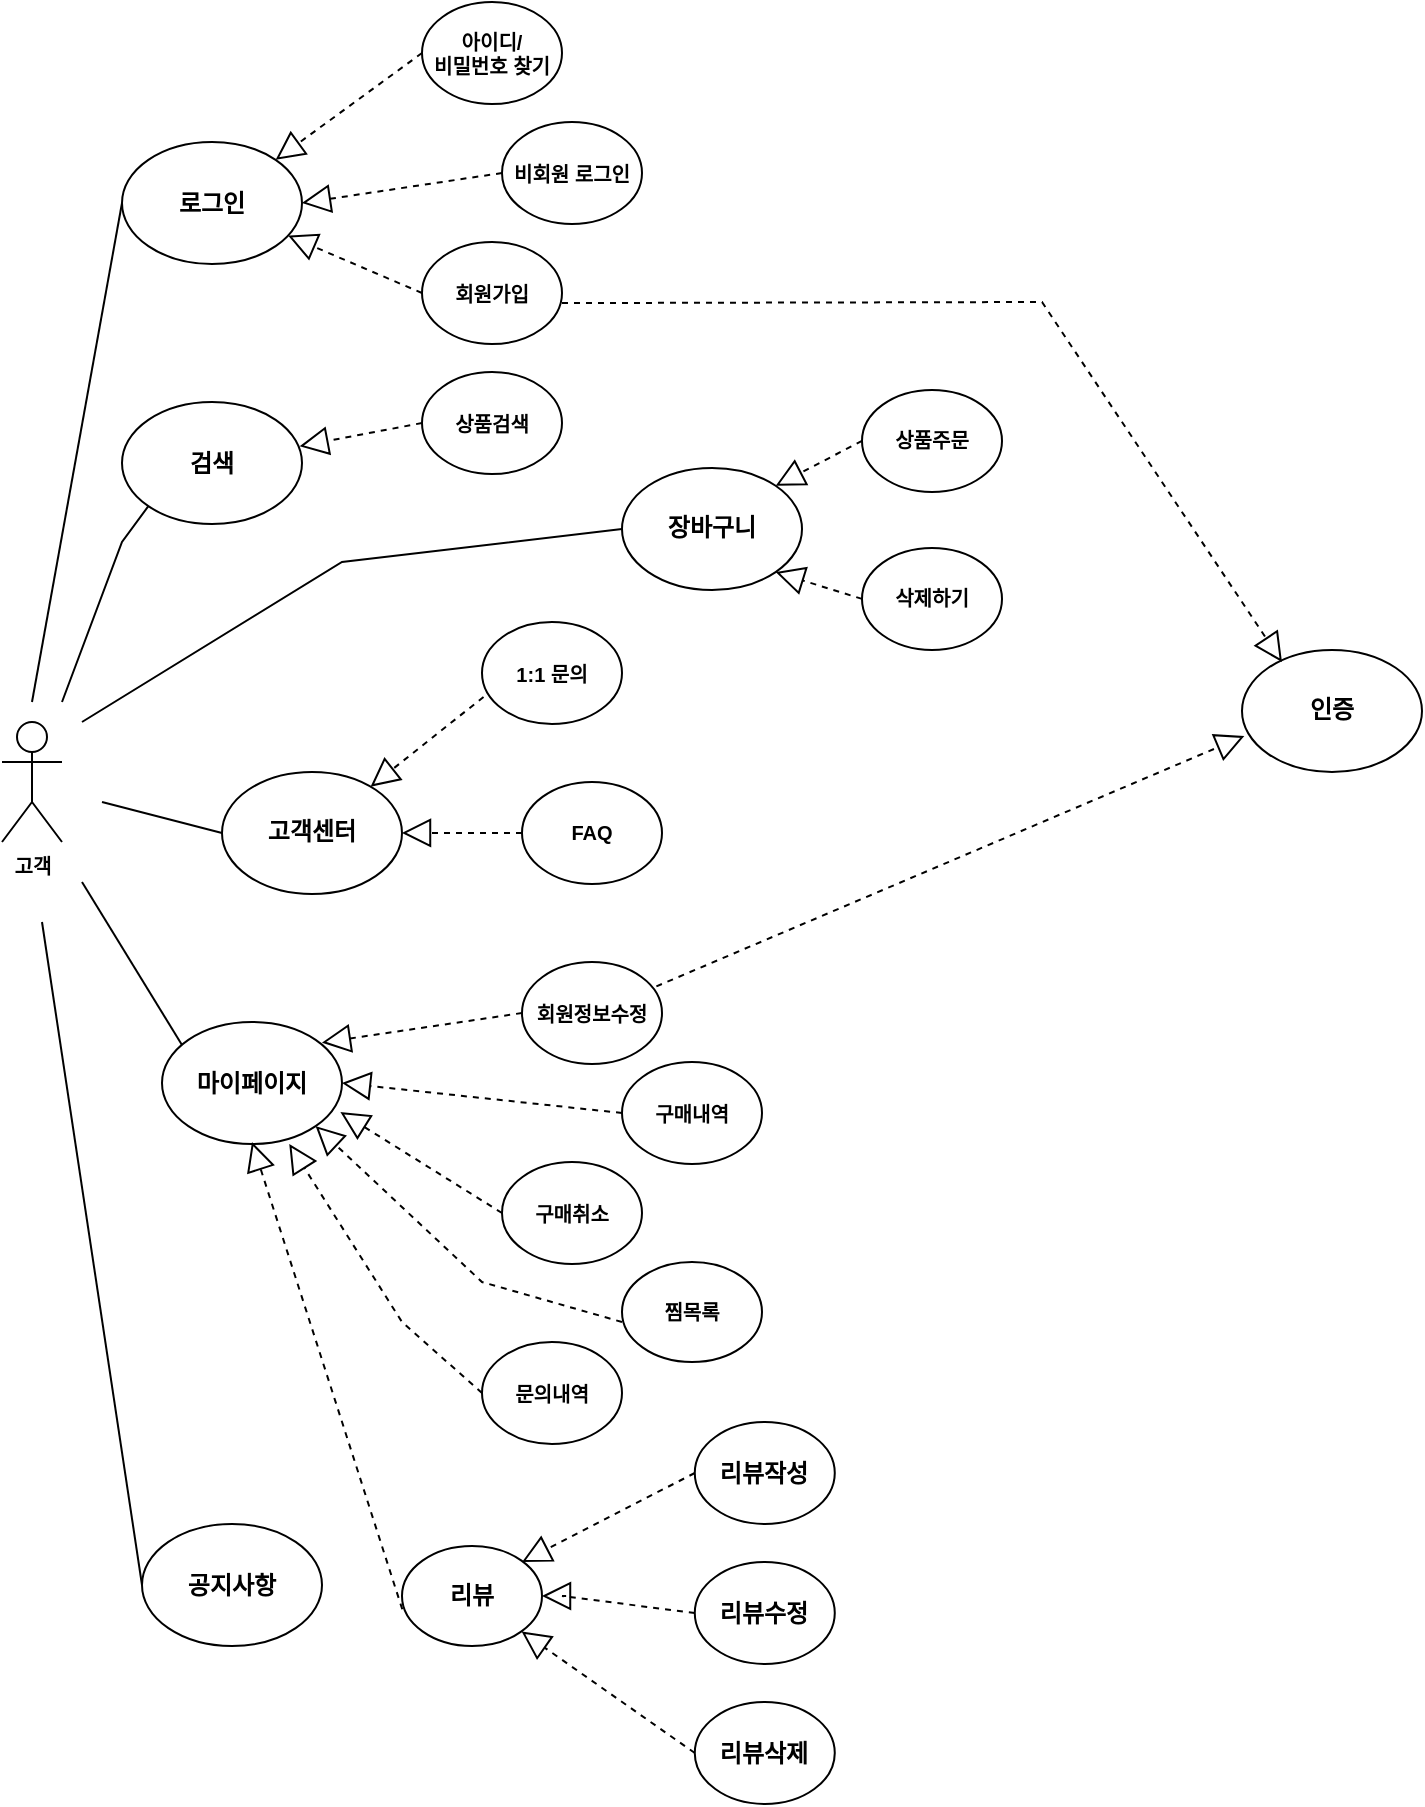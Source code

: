 <mxfile version="15.6.8" type="github">
  <diagram id="B6r3BOdKS04X0gsQsjvU" name="Page-1">
    <mxGraphModel dx="1550" dy="867" grid="1" gridSize="10" guides="1" tooltips="1" connect="1" arrows="1" fold="1" page="1" pageScale="1" pageWidth="1390" pageHeight="980" math="0" shadow="0">
      <root>
        <mxCell id="0" />
        <mxCell id="1" parent="0" />
        <mxCell id="a5ZnZFO5k9ZY8b-LJ0SS-1" value="&lt;b&gt;로그인&lt;/b&gt;" style="ellipse;whiteSpace=wrap;html=1;" vertex="1" parent="1">
          <mxGeometry x="80" y="130" width="90" height="61" as="geometry" />
        </mxCell>
        <mxCell id="a5ZnZFO5k9ZY8b-LJ0SS-3" value="&lt;b&gt;검색&lt;/b&gt;" style="ellipse;whiteSpace=wrap;html=1;" vertex="1" parent="1">
          <mxGeometry x="80" y="260" width="90" height="61" as="geometry" />
        </mxCell>
        <mxCell id="a5ZnZFO5k9ZY8b-LJ0SS-4" value="장바구니" style="ellipse;whiteSpace=wrap;html=1;fontStyle=1" vertex="1" parent="1">
          <mxGeometry x="330" y="292.96" width="90" height="61" as="geometry" />
        </mxCell>
        <mxCell id="a5ZnZFO5k9ZY8b-LJ0SS-5" value="리뷰" style="ellipse;whiteSpace=wrap;html=1;fontStyle=1" vertex="1" parent="1">
          <mxGeometry x="220" y="832" width="70" height="50" as="geometry" />
        </mxCell>
        <mxCell id="a5ZnZFO5k9ZY8b-LJ0SS-6" value="고객센터" style="ellipse;whiteSpace=wrap;html=1;fontStyle=1" vertex="1" parent="1">
          <mxGeometry x="130" y="444.96" width="90" height="61" as="geometry" />
        </mxCell>
        <mxCell id="a5ZnZFO5k9ZY8b-LJ0SS-10" value="" style="endArrow=none;html=1;rounded=0;entryX=0;entryY=1;entryDx=0;entryDy=0;" edge="1" parent="1" target="a5ZnZFO5k9ZY8b-LJ0SS-3">
          <mxGeometry width="50" height="50" relative="1" as="geometry">
            <mxPoint x="50" y="410" as="sourcePoint" />
            <mxPoint x="130" y="270" as="targetPoint" />
            <Array as="points">
              <mxPoint x="80" y="330" />
            </Array>
          </mxGeometry>
        </mxCell>
        <mxCell id="a5ZnZFO5k9ZY8b-LJ0SS-11" value="" style="endArrow=none;html=1;rounded=0;entryX=0;entryY=0.5;entryDx=0;entryDy=0;" edge="1" parent="1" target="a5ZnZFO5k9ZY8b-LJ0SS-4">
          <mxGeometry width="50" height="50" relative="1" as="geometry">
            <mxPoint x="60" y="420" as="sourcePoint" />
            <mxPoint x="190" y="550" as="targetPoint" />
            <Array as="points">
              <mxPoint x="190" y="340" />
            </Array>
          </mxGeometry>
        </mxCell>
        <mxCell id="a5ZnZFO5k9ZY8b-LJ0SS-13" value="" style="endArrow=none;html=1;rounded=0;entryX=0;entryY=0.5;entryDx=0;entryDy=0;" edge="1" parent="1" target="a5ZnZFO5k9ZY8b-LJ0SS-6">
          <mxGeometry width="50" height="50" relative="1" as="geometry">
            <mxPoint x="70" y="460" as="sourcePoint" />
            <mxPoint x="-10" y="454.96" as="targetPoint" />
            <Array as="points" />
          </mxGeometry>
        </mxCell>
        <mxCell id="a5ZnZFO5k9ZY8b-LJ0SS-14" value="" style="endArrow=none;html=1;rounded=0;entryX=0;entryY=0.5;entryDx=0;entryDy=0;" edge="1" parent="1" target="a5ZnZFO5k9ZY8b-LJ0SS-1">
          <mxGeometry width="50" height="50" relative="1" as="geometry">
            <mxPoint x="35" y="410" as="sourcePoint" />
            <mxPoint x="190" y="350" as="targetPoint" />
          </mxGeometry>
        </mxCell>
        <mxCell id="a5ZnZFO5k9ZY8b-LJ0SS-16" value="아이디/&lt;br style=&quot;font-size: 10px;&quot;&gt;비밀번호 찾기" style="ellipse;whiteSpace=wrap;html=1;fontStyle=1;fontSize=10;" vertex="1" parent="1">
          <mxGeometry x="230" y="60" width="70" height="51" as="geometry" />
        </mxCell>
        <mxCell id="a5ZnZFO5k9ZY8b-LJ0SS-17" value="비회원 로그인" style="ellipse;whiteSpace=wrap;html=1;fontStyle=1;fontSize=10;" vertex="1" parent="1">
          <mxGeometry x="270" y="120" width="70" height="51" as="geometry" />
        </mxCell>
        <mxCell id="a5ZnZFO5k9ZY8b-LJ0SS-20" value="" style="endArrow=block;dashed=1;endFill=0;endSize=12;html=1;rounded=0;exitX=0;exitY=0.5;exitDx=0;exitDy=0;entryX=1;entryY=0;entryDx=0;entryDy=0;" edge="1" parent="1" source="a5ZnZFO5k9ZY8b-LJ0SS-16" target="a5ZnZFO5k9ZY8b-LJ0SS-1">
          <mxGeometry width="160" relative="1" as="geometry">
            <mxPoint x="90" y="370" as="sourcePoint" />
            <mxPoint x="250" y="370" as="targetPoint" />
          </mxGeometry>
        </mxCell>
        <mxCell id="a5ZnZFO5k9ZY8b-LJ0SS-21" value="" style="endArrow=block;dashed=1;endFill=0;endSize=12;html=1;rounded=0;exitX=0;exitY=0.5;exitDx=0;exitDy=0;entryX=1;entryY=0.5;entryDx=0;entryDy=0;" edge="1" parent="1" source="a5ZnZFO5k9ZY8b-LJ0SS-17" target="a5ZnZFO5k9ZY8b-LJ0SS-1">
          <mxGeometry width="160" relative="1" as="geometry">
            <mxPoint x="240" y="100" as="sourcePoint" />
            <mxPoint x="166.82" y="148.787" as="targetPoint" />
          </mxGeometry>
        </mxCell>
        <mxCell id="a5ZnZFO5k9ZY8b-LJ0SS-23" value="상품검색" style="ellipse;whiteSpace=wrap;html=1;fontStyle=1;fontSize=10;" vertex="1" parent="1">
          <mxGeometry x="230" y="245" width="70" height="51" as="geometry" />
        </mxCell>
        <mxCell id="a5ZnZFO5k9ZY8b-LJ0SS-24" value="리뷰작성" style="ellipse;whiteSpace=wrap;html=1;fontStyle=1" vertex="1" parent="1">
          <mxGeometry x="366.39" y="770" width="70" height="51" as="geometry" />
        </mxCell>
        <mxCell id="a5ZnZFO5k9ZY8b-LJ0SS-25" value="구매취소" style="ellipse;whiteSpace=wrap;html=1;fontStyle=1;fontSize=10;" vertex="1" parent="1">
          <mxGeometry x="270" y="640" width="70" height="51" as="geometry" />
        </mxCell>
        <mxCell id="a5ZnZFO5k9ZY8b-LJ0SS-28" value="" style="endArrow=none;html=1;rounded=0;entryX=0;entryY=0.5;entryDx=0;entryDy=0;startArrow=none;" edge="1" parent="1">
          <mxGeometry width="50" height="50" relative="1" as="geometry">
            <mxPoint x="110" y="581.5" as="sourcePoint" />
            <mxPoint x="110" y="581" as="targetPoint" />
          </mxGeometry>
        </mxCell>
        <mxCell id="a5ZnZFO5k9ZY8b-LJ0SS-29" value="회원정보수정" style="ellipse;whiteSpace=wrap;html=1;fontStyle=1;fontSize=10;" vertex="1" parent="1">
          <mxGeometry x="280" y="540" width="70" height="51" as="geometry" />
        </mxCell>
        <mxCell id="a5ZnZFO5k9ZY8b-LJ0SS-30" value="구매내역" style="ellipse;whiteSpace=wrap;html=1;fontStyle=1;fontSize=10;" vertex="1" parent="1">
          <mxGeometry x="330" y="590" width="70" height="51" as="geometry" />
        </mxCell>
        <mxCell id="a5ZnZFO5k9ZY8b-LJ0SS-32" style="edgeStyle=orthogonalEdgeStyle;rounded=0;orthogonalLoop=1;jettySize=auto;html=1;exitX=0.5;exitY=1;exitDx=0;exitDy=0;fontSize=10;" edge="1" parent="1" source="a5ZnZFO5k9ZY8b-LJ0SS-29" target="a5ZnZFO5k9ZY8b-LJ0SS-29">
          <mxGeometry relative="1" as="geometry" />
        </mxCell>
        <mxCell id="a5ZnZFO5k9ZY8b-LJ0SS-33" value="&lt;b&gt;고객&lt;/b&gt;" style="shape=umlActor;verticalLabelPosition=bottom;verticalAlign=top;html=1;fontSize=10;" vertex="1" parent="1">
          <mxGeometry x="20" y="420" width="30" height="60" as="geometry" />
        </mxCell>
        <mxCell id="a5ZnZFO5k9ZY8b-LJ0SS-34" value="찜목록" style="ellipse;whiteSpace=wrap;html=1;fontStyle=1;fontSize=10;" vertex="1" parent="1">
          <mxGeometry x="330" y="690" width="70" height="50" as="geometry" />
        </mxCell>
        <mxCell id="a5ZnZFO5k9ZY8b-LJ0SS-35" value="" style="endArrow=block;dashed=1;endFill=0;endSize=12;html=1;rounded=0;exitX=0;exitY=0.5;exitDx=0;exitDy=0;entryX=1;entryY=1;entryDx=0;entryDy=0;" edge="1" parent="1" target="a5ZnZFO5k9ZY8b-LJ0SS-27">
          <mxGeometry width="160" relative="1" as="geometry">
            <mxPoint x="330" y="720" as="sourcePoint" />
            <mxPoint x="204.79" y="619.597" as="targetPoint" />
            <Array as="points">
              <mxPoint x="260" y="700" />
            </Array>
          </mxGeometry>
        </mxCell>
        <mxCell id="a5ZnZFO5k9ZY8b-LJ0SS-36" value="" style="endArrow=block;dashed=1;endFill=0;endSize=12;html=1;rounded=0;exitX=0;exitY=0.5;exitDx=0;exitDy=0;entryX=0.991;entryY=0.738;entryDx=0;entryDy=0;entryPerimeter=0;" edge="1" parent="1" source="a5ZnZFO5k9ZY8b-LJ0SS-25" target="a5ZnZFO5k9ZY8b-LJ0SS-27">
          <mxGeometry width="160" relative="1" as="geometry">
            <mxPoint x="270" y="610" as="sourcePoint" />
            <mxPoint x="220" y="610" as="targetPoint" />
          </mxGeometry>
        </mxCell>
        <mxCell id="a5ZnZFO5k9ZY8b-LJ0SS-37" value="" style="endArrow=block;dashed=1;endFill=0;endSize=12;html=1;rounded=0;exitX=0;exitY=0.5;exitDx=0;exitDy=0;entryX=1;entryY=0.5;entryDx=0;entryDy=0;" edge="1" parent="1" source="a5ZnZFO5k9ZY8b-LJ0SS-30" target="a5ZnZFO5k9ZY8b-LJ0SS-27">
          <mxGeometry width="160" relative="1" as="geometry">
            <mxPoint x="280" y="599" as="sourcePoint" />
            <mxPoint x="223.24" y="598.43" as="targetPoint" />
          </mxGeometry>
        </mxCell>
        <mxCell id="a5ZnZFO5k9ZY8b-LJ0SS-38" value="" style="endArrow=block;dashed=1;endFill=0;endSize=12;html=1;rounded=0;entryX=1;entryY=0.333;entryDx=0;entryDy=0;entryPerimeter=0;exitX=0;exitY=0.5;exitDx=0;exitDy=0;" edge="1" parent="1" source="a5ZnZFO5k9ZY8b-LJ0SS-29">
          <mxGeometry width="160" relative="1" as="geometry">
            <mxPoint x="240" y="570" as="sourcePoint" />
            <mxPoint x="180" y="580.313" as="targetPoint" />
          </mxGeometry>
        </mxCell>
        <mxCell id="a5ZnZFO5k9ZY8b-LJ0SS-39" value="문의내역" style="ellipse;whiteSpace=wrap;html=1;fontStyle=1;fontSize=10;" vertex="1" parent="1">
          <mxGeometry x="260" y="730" width="70" height="51" as="geometry" />
        </mxCell>
        <mxCell id="a5ZnZFO5k9ZY8b-LJ0SS-40" value="" style="endArrow=block;dashed=1;endFill=0;endSize=12;html=1;rounded=0;exitX=0;exitY=0.5;exitDx=0;exitDy=0;entryX=0.707;entryY=1;entryDx=0;entryDy=0;entryPerimeter=0;" edge="1" parent="1" source="a5ZnZFO5k9ZY8b-LJ0SS-39" target="a5ZnZFO5k9ZY8b-LJ0SS-27">
          <mxGeometry width="160" relative="1" as="geometry">
            <mxPoint x="277.61" y="751.38" as="sourcePoint" />
            <mxPoint x="190" y="630" as="targetPoint" />
            <Array as="points">
              <mxPoint x="220" y="720" />
            </Array>
          </mxGeometry>
        </mxCell>
        <mxCell id="a5ZnZFO5k9ZY8b-LJ0SS-41" value="" style="endArrow=block;dashed=1;endFill=0;endSize=12;html=1;rounded=0;exitX=0;exitY=0.5;exitDx=0;exitDy=0;entryX=0.987;entryY=0.363;entryDx=0;entryDy=0;entryPerimeter=0;" edge="1" parent="1" source="a5ZnZFO5k9ZY8b-LJ0SS-23" target="a5ZnZFO5k9ZY8b-LJ0SS-3">
          <mxGeometry width="160" relative="1" as="geometry">
            <mxPoint x="240" y="210" as="sourcePoint" />
            <mxPoint x="210" y="240" as="targetPoint" />
          </mxGeometry>
        </mxCell>
        <mxCell id="a5ZnZFO5k9ZY8b-LJ0SS-42" value="리뷰수정" style="ellipse;whiteSpace=wrap;html=1;fontStyle=1" vertex="1" parent="1">
          <mxGeometry x="366.39" y="840" width="70" height="51" as="geometry" />
        </mxCell>
        <mxCell id="a5ZnZFO5k9ZY8b-LJ0SS-43" value="리뷰삭제" style="ellipse;whiteSpace=wrap;html=1;fontStyle=1" vertex="1" parent="1">
          <mxGeometry x="366.39" y="910" width="70" height="51" as="geometry" />
        </mxCell>
        <mxCell id="a5ZnZFO5k9ZY8b-LJ0SS-45" value="" style="endArrow=block;dashed=1;endFill=0;endSize=12;html=1;rounded=0;exitX=0;exitY=0.5;exitDx=0;exitDy=0;entryX=0.857;entryY=0.16;entryDx=0;entryDy=0;entryPerimeter=0;" edge="1" parent="1" source="a5ZnZFO5k9ZY8b-LJ0SS-24" target="a5ZnZFO5k9ZY8b-LJ0SS-5">
          <mxGeometry width="160" relative="1" as="geometry">
            <mxPoint x="346.39" y="814.42" as="sourcePoint" />
            <mxPoint x="308.39" y="840" as="targetPoint" />
          </mxGeometry>
        </mxCell>
        <mxCell id="a5ZnZFO5k9ZY8b-LJ0SS-46" value="" style="endArrow=block;dashed=1;endFill=0;endSize=12;html=1;rounded=0;exitX=0;exitY=0.5;exitDx=0;exitDy=0;" edge="1" parent="1" source="a5ZnZFO5k9ZY8b-LJ0SS-42">
          <mxGeometry width="160" relative="1" as="geometry">
            <mxPoint x="346.39" y="874.42" as="sourcePoint" />
            <mxPoint x="290" y="857" as="targetPoint" />
            <Array as="points">
              <mxPoint x="300" y="857" />
            </Array>
          </mxGeometry>
        </mxCell>
        <mxCell id="a5ZnZFO5k9ZY8b-LJ0SS-47" value="" style="endArrow=block;dashed=1;endFill=0;endSize=12;html=1;rounded=0;exitX=0;exitY=0.5;exitDx=0;exitDy=0;entryX=1;entryY=1;entryDx=0;entryDy=0;" edge="1" parent="1" source="a5ZnZFO5k9ZY8b-LJ0SS-43" target="a5ZnZFO5k9ZY8b-LJ0SS-5">
          <mxGeometry width="160" relative="1" as="geometry">
            <mxPoint x="346.39" y="927.21" as="sourcePoint" />
            <mxPoint x="273.606" y="854.318" as="targetPoint" />
          </mxGeometry>
        </mxCell>
        <mxCell id="a5ZnZFO5k9ZY8b-LJ0SS-48" value="상품주문" style="ellipse;whiteSpace=wrap;html=1;fontStyle=1;fontSize=10;" vertex="1" parent="1">
          <mxGeometry x="450" y="253.96" width="70" height="51" as="geometry" />
        </mxCell>
        <mxCell id="a5ZnZFO5k9ZY8b-LJ0SS-49" value="" style="endArrow=block;dashed=1;endFill=0;endSize=12;html=1;rounded=0;exitX=0;exitY=0.5;exitDx=0;exitDy=0;entryX=1;entryY=0;entryDx=0;entryDy=0;" edge="1" parent="1" source="a5ZnZFO5k9ZY8b-LJ0SS-48" target="a5ZnZFO5k9ZY8b-LJ0SS-4">
          <mxGeometry width="160" relative="1" as="geometry">
            <mxPoint x="450" y="172.96" as="sourcePoint" />
            <mxPoint x="420" y="202.96" as="targetPoint" />
          </mxGeometry>
        </mxCell>
        <mxCell id="a5ZnZFO5k9ZY8b-LJ0SS-50" value="삭제하기" style="ellipse;whiteSpace=wrap;html=1;fontStyle=1;fontSize=10;" vertex="1" parent="1">
          <mxGeometry x="450" y="332.96" width="70" height="51" as="geometry" />
        </mxCell>
        <mxCell id="a5ZnZFO5k9ZY8b-LJ0SS-51" value="" style="endArrow=block;dashed=1;endFill=0;endSize=12;html=1;rounded=0;exitX=0;exitY=0.5;exitDx=0;exitDy=0;entryX=1;entryY=1;entryDx=0;entryDy=0;" edge="1" parent="1" source="a5ZnZFO5k9ZY8b-LJ0SS-50" target="a5ZnZFO5k9ZY8b-LJ0SS-4">
          <mxGeometry width="160" relative="1" as="geometry">
            <mxPoint x="450" y="242.96" as="sourcePoint" />
            <mxPoint x="420" y="272.96" as="targetPoint" />
          </mxGeometry>
        </mxCell>
        <mxCell id="a5ZnZFO5k9ZY8b-LJ0SS-60" value="회원가입" style="ellipse;whiteSpace=wrap;html=1;fontStyle=1;fontSize=10;" vertex="1" parent="1">
          <mxGeometry x="230" y="180" width="70" height="51" as="geometry" />
        </mxCell>
        <mxCell id="a5ZnZFO5k9ZY8b-LJ0SS-61" value="" style="endArrow=block;dashed=1;endFill=0;endSize=12;html=1;rounded=0;exitX=0;exitY=0.5;exitDx=0;exitDy=0;" edge="1" parent="1" source="a5ZnZFO5k9ZY8b-LJ0SS-60" target="a5ZnZFO5k9ZY8b-LJ0SS-1">
          <mxGeometry width="160" relative="1" as="geometry">
            <mxPoint x="240" y="155" as="sourcePoint" />
            <mxPoint x="180" y="210" as="targetPoint" />
          </mxGeometry>
        </mxCell>
        <mxCell id="a5ZnZFO5k9ZY8b-LJ0SS-62" value="1:1 문의" style="ellipse;whiteSpace=wrap;html=1;fontStyle=1;fontSize=10;" vertex="1" parent="1">
          <mxGeometry x="260" y="370" width="70" height="51" as="geometry" />
        </mxCell>
        <mxCell id="a5ZnZFO5k9ZY8b-LJ0SS-63" value="" style="endArrow=block;dashed=1;endFill=0;endSize=12;html=1;rounded=0;exitX=0.011;exitY=0.735;exitDx=0;exitDy=0;exitPerimeter=0;" edge="1" parent="1" source="a5ZnZFO5k9ZY8b-LJ0SS-62" target="a5ZnZFO5k9ZY8b-LJ0SS-6">
          <mxGeometry width="160" relative="1" as="geometry">
            <mxPoint x="260" y="370" as="sourcePoint" />
            <mxPoint x="209.962" y="344.962" as="targetPoint" />
          </mxGeometry>
        </mxCell>
        <mxCell id="a5ZnZFO5k9ZY8b-LJ0SS-64" value="FAQ" style="ellipse;whiteSpace=wrap;html=1;fontStyle=1;fontSize=10;" vertex="1" parent="1">
          <mxGeometry x="280" y="449.96" width="70" height="51" as="geometry" />
        </mxCell>
        <mxCell id="a5ZnZFO5k9ZY8b-LJ0SS-65" value="" style="endArrow=block;dashed=1;endFill=0;endSize=12;html=1;rounded=0;exitX=0;exitY=0.5;exitDx=0;exitDy=0;entryX=1;entryY=0.5;entryDx=0;entryDy=0;" edge="1" parent="1" source="a5ZnZFO5k9ZY8b-LJ0SS-64" target="a5ZnZFO5k9ZY8b-LJ0SS-6">
          <mxGeometry width="160" relative="1" as="geometry">
            <mxPoint x="270" y="405.0" as="sourcePoint" />
            <mxPoint x="211.229" y="460.583" as="targetPoint" />
          </mxGeometry>
        </mxCell>
        <mxCell id="a5ZnZFO5k9ZY8b-LJ0SS-27" value="마이페이지" style="ellipse;whiteSpace=wrap;html=1;fontStyle=1" vertex="1" parent="1">
          <mxGeometry x="100" y="570" width="90" height="61" as="geometry" />
        </mxCell>
        <mxCell id="a5ZnZFO5k9ZY8b-LJ0SS-66" value="" style="endArrow=none;html=1;rounded=0;entryX=0;entryY=0.5;entryDx=0;entryDy=0;" edge="1" parent="1">
          <mxGeometry width="50" height="50" relative="1" as="geometry">
            <mxPoint x="60" y="500" as="sourcePoint" />
            <mxPoint x="110" y="581.5" as="targetPoint" />
          </mxGeometry>
        </mxCell>
        <mxCell id="a5ZnZFO5k9ZY8b-LJ0SS-67" value="공지사항" style="ellipse;whiteSpace=wrap;html=1;fontStyle=1" vertex="1" parent="1">
          <mxGeometry x="90" y="821" width="90" height="61" as="geometry" />
        </mxCell>
        <mxCell id="a5ZnZFO5k9ZY8b-LJ0SS-68" value="" style="endArrow=none;html=1;rounded=0;entryX=0;entryY=0.5;entryDx=0;entryDy=0;" edge="1" parent="1" target="a5ZnZFO5k9ZY8b-LJ0SS-67">
          <mxGeometry width="50" height="50" relative="1" as="geometry">
            <mxPoint x="40" y="520" as="sourcePoint" />
            <mxPoint x="90" y="871" as="targetPoint" />
          </mxGeometry>
        </mxCell>
        <mxCell id="a5ZnZFO5k9ZY8b-LJ0SS-70" value="" style="endArrow=block;dashed=1;endFill=0;endSize=12;html=1;rounded=0;exitX=0.002;exitY=0.633;exitDx=0;exitDy=0;exitPerimeter=0;" edge="1" parent="1" source="a5ZnZFO5k9ZY8b-LJ0SS-5">
          <mxGeometry width="160" relative="1" as="geometry">
            <mxPoint x="198" y="796.5" as="sourcePoint" />
            <mxPoint x="145" y="630" as="targetPoint" />
          </mxGeometry>
        </mxCell>
        <mxCell id="a5ZnZFO5k9ZY8b-LJ0SS-71" value="인증" style="ellipse;whiteSpace=wrap;html=1;fontStyle=1" vertex="1" parent="1">
          <mxGeometry x="640" y="383.96" width="90" height="61" as="geometry" />
        </mxCell>
        <mxCell id="a5ZnZFO5k9ZY8b-LJ0SS-72" value="" style="endArrow=block;dashed=1;endFill=0;endSize=12;html=1;rounded=0;exitX=0.96;exitY=0.239;exitDx=0;exitDy=0;entryX=0.013;entryY=0.706;entryDx=0;entryDy=0;entryPerimeter=0;exitPerimeter=0;" edge="1" parent="1" source="a5ZnZFO5k9ZY8b-LJ0SS-29" target="a5ZnZFO5k9ZY8b-LJ0SS-71">
          <mxGeometry width="160" relative="1" as="geometry">
            <mxPoint x="460" y="345.5" as="sourcePoint" />
            <mxPoint x="680" y="430" as="targetPoint" />
            <Array as="points" />
          </mxGeometry>
        </mxCell>
        <mxCell id="a5ZnZFO5k9ZY8b-LJ0SS-73" value="" style="endArrow=block;dashed=1;endFill=0;endSize=12;html=1;rounded=0;exitX=0.5;exitY=0;exitDx=0;exitDy=0;entryX=0.222;entryY=0.099;entryDx=0;entryDy=0;entryPerimeter=0;" edge="1" parent="1" target="a5ZnZFO5k9ZY8b-LJ0SS-71">
          <mxGeometry width="160" relative="1" as="geometry">
            <mxPoint x="300" y="210.54" as="sourcePoint" />
            <mxPoint x="835" y="60.0" as="targetPoint" />
            <Array as="points">
              <mxPoint x="540" y="210" />
            </Array>
          </mxGeometry>
        </mxCell>
      </root>
    </mxGraphModel>
  </diagram>
</mxfile>
